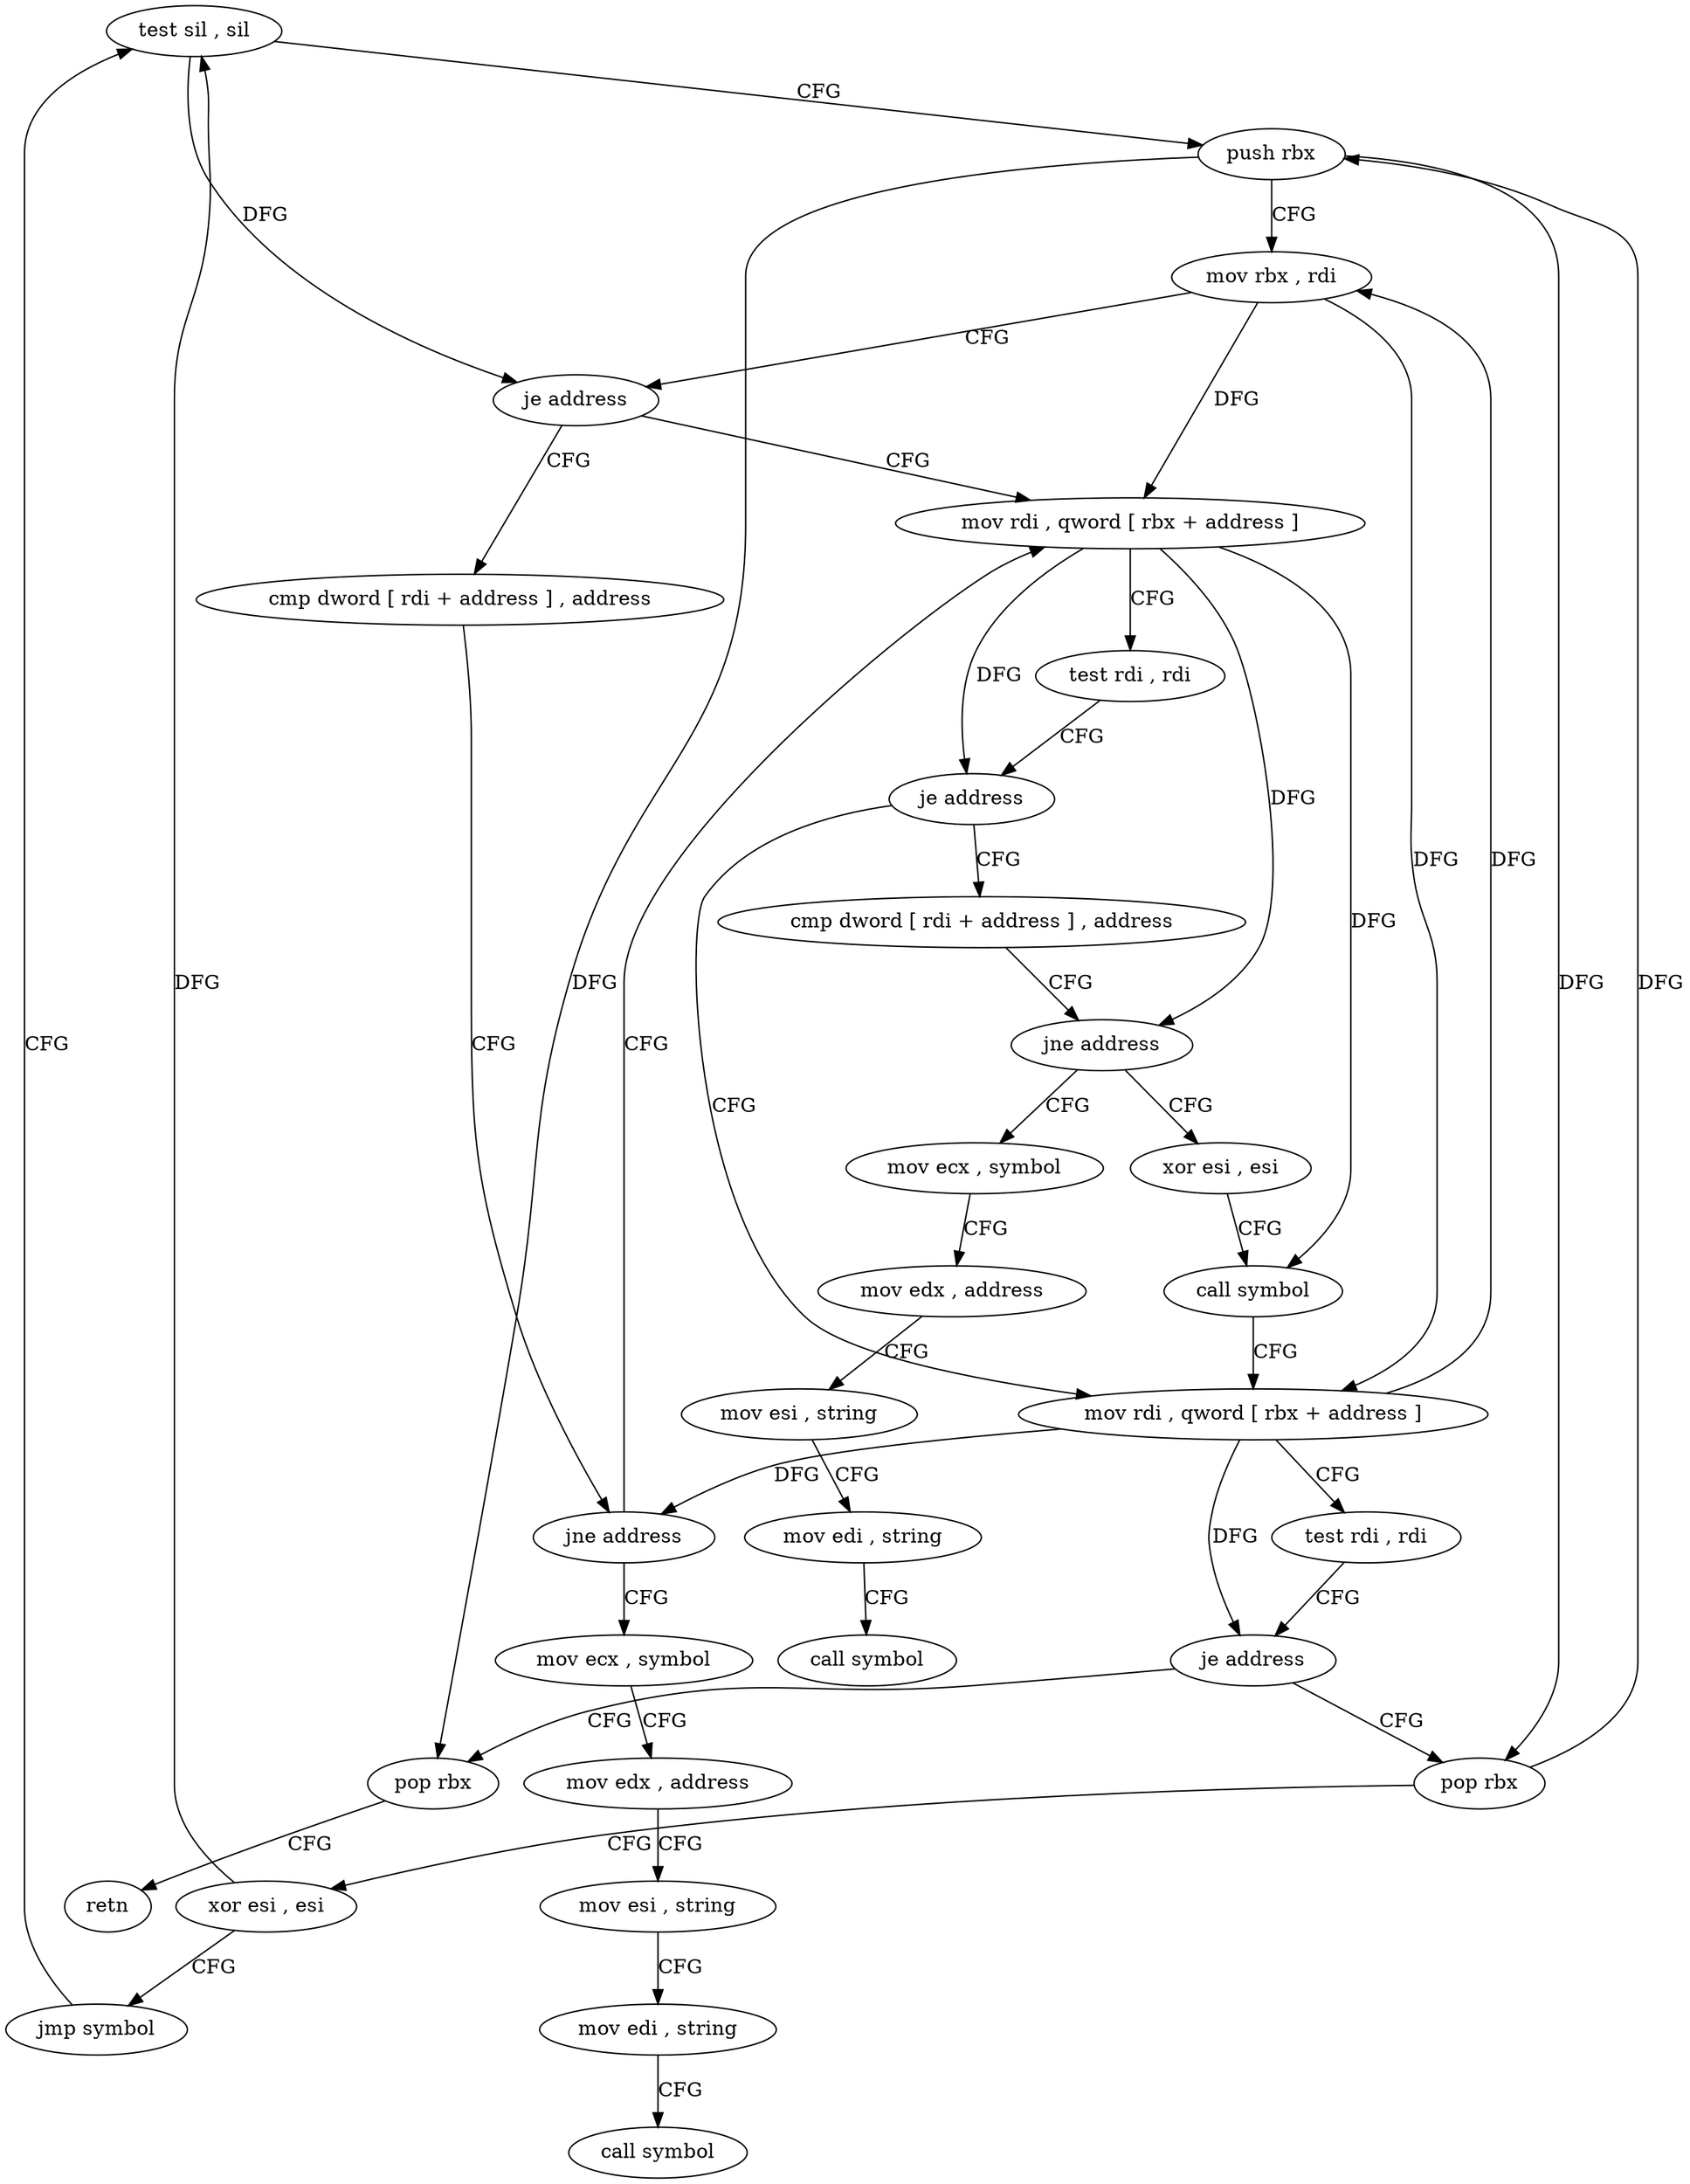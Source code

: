 digraph "func" {
"4222304" [label = "test sil , sil" ]
"4222307" [label = "push rbx" ]
"4222308" [label = "mov rbx , rdi" ]
"4222311" [label = "je address" ]
"4222319" [label = "mov rdi , qword [ rbx + address ]" ]
"4222313" [label = "cmp dword [ rdi + address ] , address" ]
"4222326" [label = "test rdi , rdi" ]
"4222329" [label = "je address" ]
"4222344" [label = "mov rdi , qword [ rbx + address ]" ]
"4222331" [label = "cmp dword [ rdi + address ] , address" ]
"4222317" [label = "jne address" ]
"4222370" [label = "mov ecx , symbol" ]
"4222351" [label = "test rdi , rdi" ]
"4222354" [label = "je address" ]
"4222368" [label = "pop rbx" ]
"4222356" [label = "pop rbx" ]
"4222335" [label = "jne address" ]
"4222395" [label = "mov ecx , symbol" ]
"4222337" [label = "xor esi , esi" ]
"4222375" [label = "mov edx , address" ]
"4222380" [label = "mov esi , string" ]
"4222385" [label = "mov edi , string" ]
"4222390" [label = "call symbol" ]
"4222369" [label = "retn" ]
"4222357" [label = "xor esi , esi" ]
"4222359" [label = "jmp symbol" ]
"4222400" [label = "mov edx , address" ]
"4222405" [label = "mov esi , string" ]
"4222410" [label = "mov edi , string" ]
"4222415" [label = "call symbol" ]
"4222339" [label = "call symbol" ]
"4222304" -> "4222307" [ label = "CFG" ]
"4222304" -> "4222311" [ label = "DFG" ]
"4222307" -> "4222308" [ label = "CFG" ]
"4222307" -> "4222368" [ label = "DFG" ]
"4222307" -> "4222356" [ label = "DFG" ]
"4222308" -> "4222311" [ label = "CFG" ]
"4222308" -> "4222319" [ label = "DFG" ]
"4222308" -> "4222344" [ label = "DFG" ]
"4222311" -> "4222319" [ label = "CFG" ]
"4222311" -> "4222313" [ label = "CFG" ]
"4222319" -> "4222326" [ label = "CFG" ]
"4222319" -> "4222329" [ label = "DFG" ]
"4222319" -> "4222335" [ label = "DFG" ]
"4222319" -> "4222339" [ label = "DFG" ]
"4222313" -> "4222317" [ label = "CFG" ]
"4222326" -> "4222329" [ label = "CFG" ]
"4222329" -> "4222344" [ label = "CFG" ]
"4222329" -> "4222331" [ label = "CFG" ]
"4222344" -> "4222351" [ label = "CFG" ]
"4222344" -> "4222308" [ label = "DFG" ]
"4222344" -> "4222317" [ label = "DFG" ]
"4222344" -> "4222354" [ label = "DFG" ]
"4222331" -> "4222335" [ label = "CFG" ]
"4222317" -> "4222370" [ label = "CFG" ]
"4222317" -> "4222319" [ label = "CFG" ]
"4222370" -> "4222375" [ label = "CFG" ]
"4222351" -> "4222354" [ label = "CFG" ]
"4222354" -> "4222368" [ label = "CFG" ]
"4222354" -> "4222356" [ label = "CFG" ]
"4222368" -> "4222369" [ label = "CFG" ]
"4222356" -> "4222357" [ label = "CFG" ]
"4222356" -> "4222307" [ label = "DFG" ]
"4222335" -> "4222395" [ label = "CFG" ]
"4222335" -> "4222337" [ label = "CFG" ]
"4222395" -> "4222400" [ label = "CFG" ]
"4222337" -> "4222339" [ label = "CFG" ]
"4222375" -> "4222380" [ label = "CFG" ]
"4222380" -> "4222385" [ label = "CFG" ]
"4222385" -> "4222390" [ label = "CFG" ]
"4222357" -> "4222359" [ label = "CFG" ]
"4222357" -> "4222304" [ label = "DFG" ]
"4222359" -> "4222304" [ label = "CFG" ]
"4222400" -> "4222405" [ label = "CFG" ]
"4222405" -> "4222410" [ label = "CFG" ]
"4222410" -> "4222415" [ label = "CFG" ]
"4222339" -> "4222344" [ label = "CFG" ]
}
